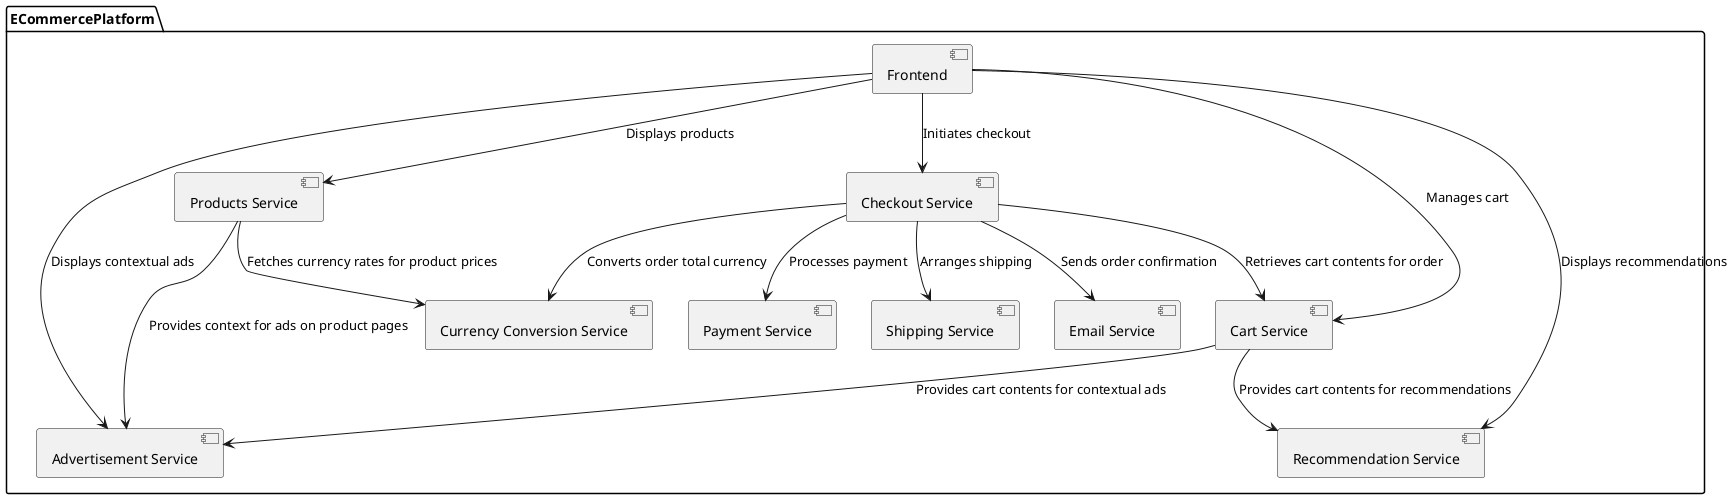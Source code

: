 @startuml
package ECommercePlatform {
[Frontend] as Frontend
[Products Service] as ProductService
[Cart Service] as CartService
[Checkout Service] as CheckoutService
[Payment Service] as PaymentService
[Shipping Service] as ShippingService
[Currency Conversion Service] as CurrencyService
[Recommendation Service] as RecommendationService
[Advertisement Service] as AdsService
[Email Service] as EmailService

Frontend --> ProductService : Displays products
Frontend --> CartService : Manages cart
Frontend --> CheckoutService : Initiates checkout
Frontend --> RecommendationService : Displays recommendations
Frontend --> AdsService : Displays contextual ads

ProductService --> CurrencyService : Fetches currency rates for product prices
ProductService --> AdsService : Provides context for ads on product pages

CartService --> RecommendationService : Provides cart contents for recommendations
CartService --> AdsService : Provides cart contents for contextual ads

CheckoutService --> CartService : Retrieves cart contents for order
CheckoutService --> PaymentService : Processes payment
CheckoutService --> ShippingService : Arranges shipping
CheckoutService --> CurrencyService : Converts order total currency
CheckoutService --> EmailService : Sends order confirmation

}
@enduml
